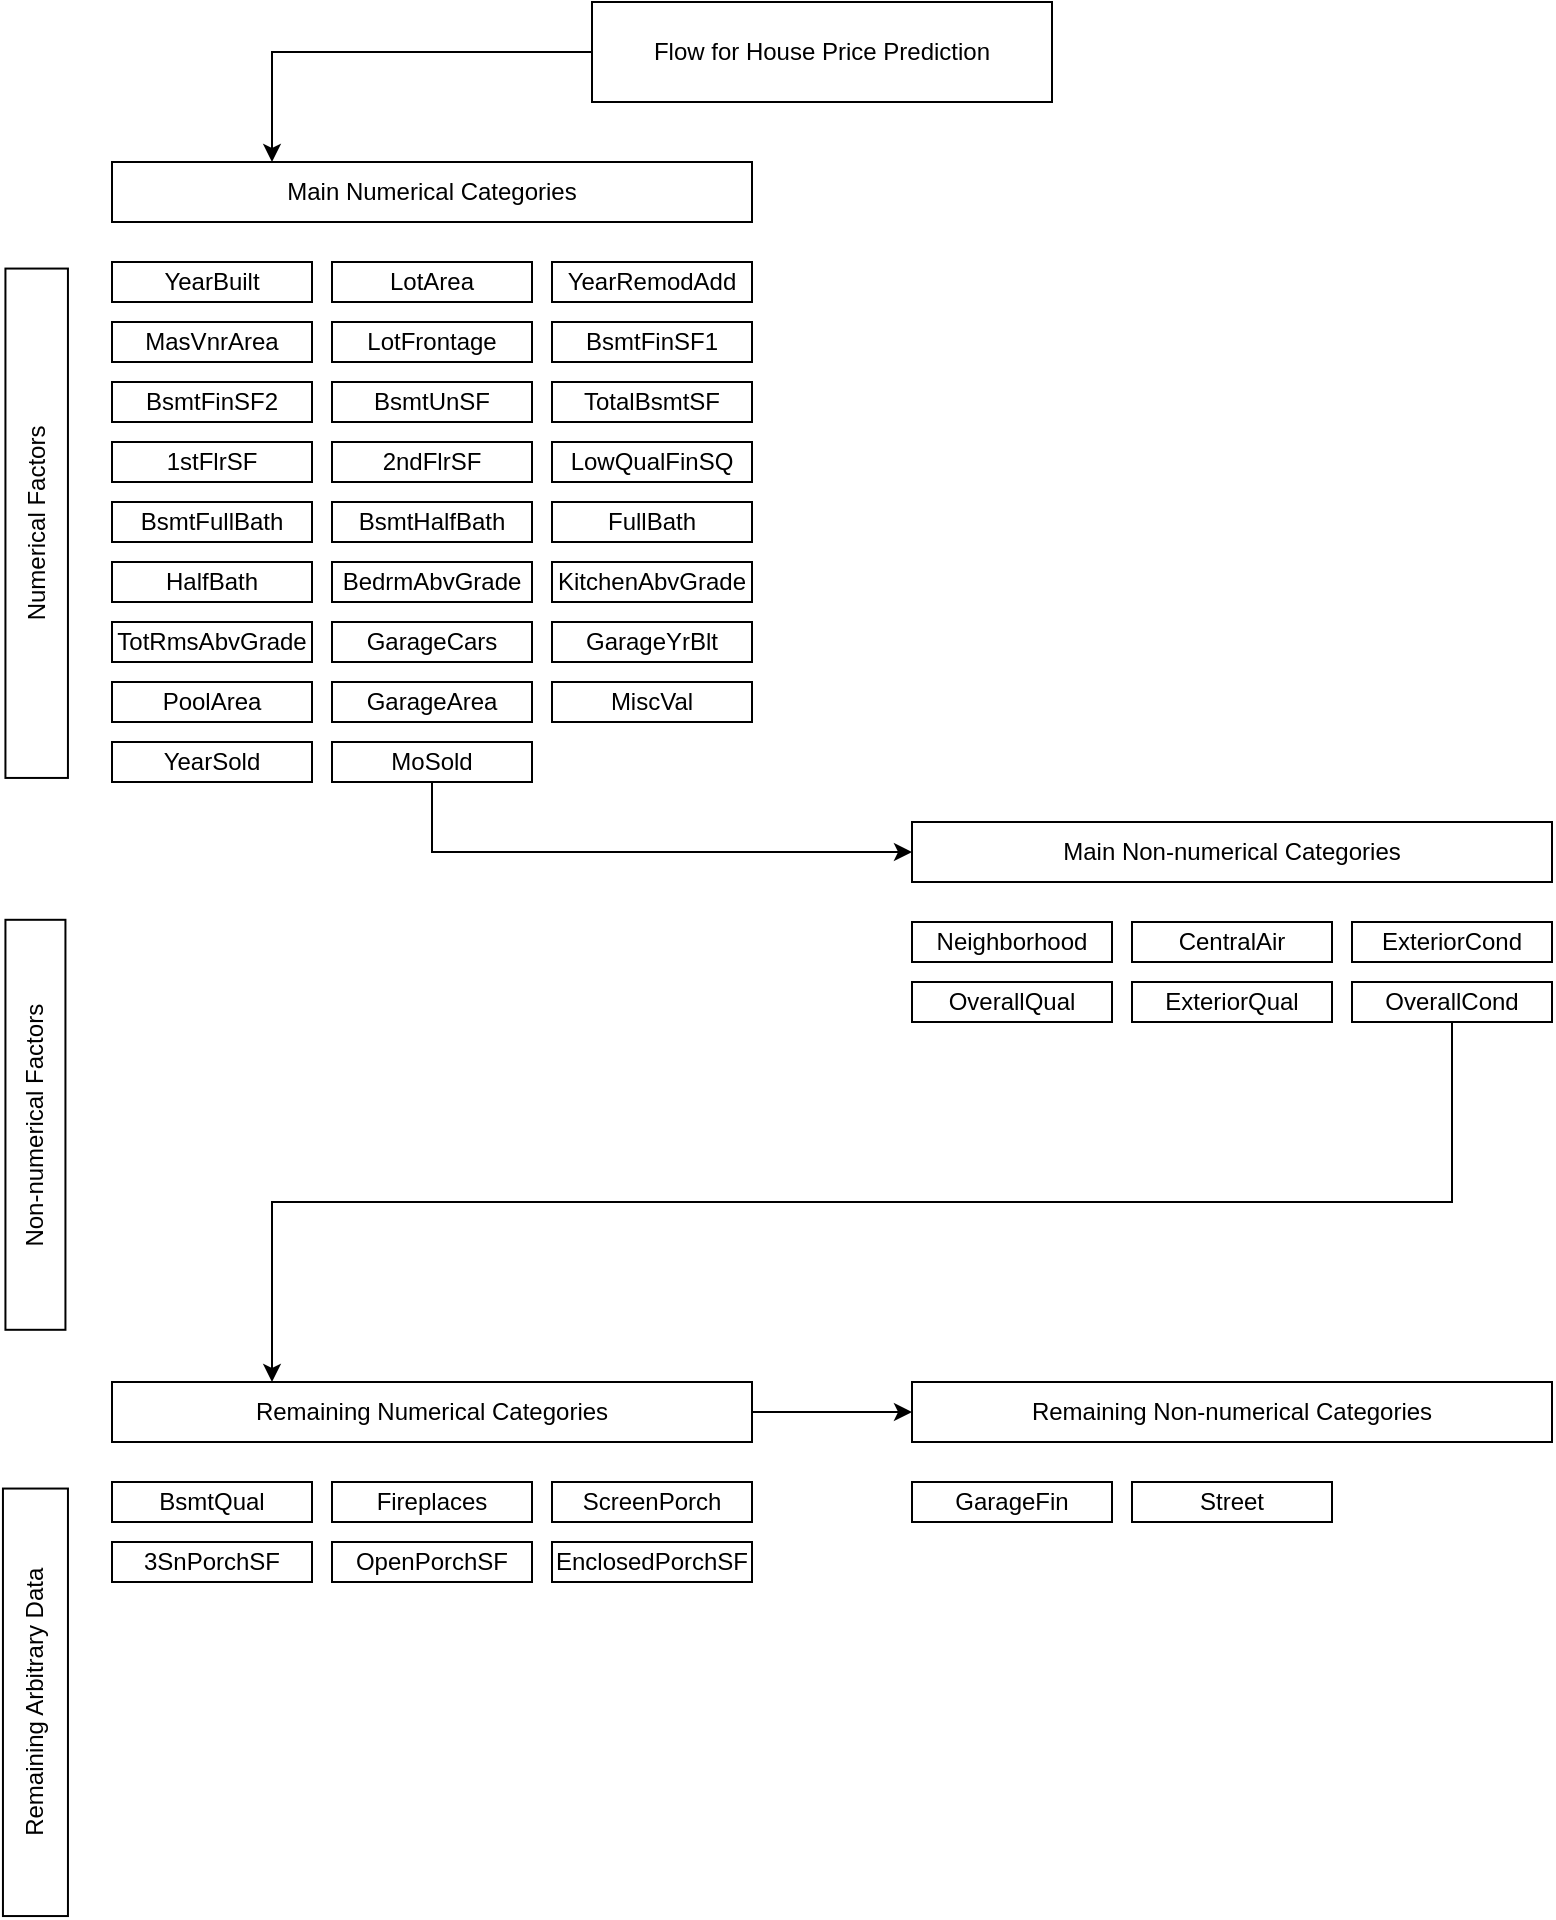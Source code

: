<mxfile version="13.6.5" type="github">
  <diagram id="4_OBXcebH9oap417anLf" name="Page-1">
    <mxGraphModel dx="1102" dy="559" grid="1" gridSize="10" guides="1" tooltips="1" connect="1" arrows="1" fold="1" page="1" pageScale="1" pageWidth="850" pageHeight="1100" math="0" shadow="0">
      <root>
        <mxCell id="0" />
        <mxCell id="1" parent="0" />
        <mxCell id="dYHDe6A7SgbdbC4Onkwx-19" style="edgeStyle=orthogonalEdgeStyle;rounded=0;orthogonalLoop=1;jettySize=auto;html=1;exitX=0;exitY=0.5;exitDx=0;exitDy=0;entryX=0.25;entryY=0;entryDx=0;entryDy=0;" edge="1" parent="1" source="MfwffEumjH992CMkD7e0-1" target="MfwffEumjH992CMkD7e0-4">
          <mxGeometry relative="1" as="geometry" />
        </mxCell>
        <mxCell id="MfwffEumjH992CMkD7e0-1" value="Flow for House Price Prediction" style="rounded=0;whiteSpace=wrap;html=1;" parent="1" vertex="1">
          <mxGeometry x="310" y="10" width="230" height="50" as="geometry" />
        </mxCell>
        <mxCell id="MfwffEumjH992CMkD7e0-4" value="&lt;div&gt;Main Numerical Categories&lt;/div&gt;" style="rounded=0;whiteSpace=wrap;html=1;" parent="1" vertex="1">
          <mxGeometry x="70" y="90" width="320" height="30" as="geometry" />
        </mxCell>
        <mxCell id="MfwffEumjH992CMkD7e0-7" value="&lt;div&gt;LotFrontage&lt;/div&gt;" style="rounded=0;whiteSpace=wrap;html=1;" parent="1" vertex="1">
          <mxGeometry x="180" y="170" width="100" height="20" as="geometry" />
        </mxCell>
        <mxCell id="MfwffEumjH992CMkD7e0-8" value="Numerical Factors" style="rounded=0;whiteSpace=wrap;html=1;rotation=-90;" parent="1" vertex="1">
          <mxGeometry x="-95" y="255" width="254.69" height="31.25" as="geometry" />
        </mxCell>
        <mxCell id="MfwffEumjH992CMkD7e0-9" value="&lt;div&gt;Non-numerical Factors&lt;br&gt;&lt;/div&gt;" style="rounded=0;whiteSpace=wrap;html=1;rotation=-90;" parent="1" vertex="1">
          <mxGeometry x="-70.78" y="556.4" width="205" height="30" as="geometry" />
        </mxCell>
        <mxCell id="MfwffEumjH992CMkD7e0-10" value="Remaining Arbitrary Data" style="rounded=0;whiteSpace=wrap;html=1;rotation=-90;" parent="1" vertex="1">
          <mxGeometry x="-75.15" y="843.9" width="213.75" height="32.5" as="geometry" />
        </mxCell>
        <mxCell id="MfwffEumjH992CMkD7e0-11" value="MasVnrArea" style="rounded=0;whiteSpace=wrap;html=1;" parent="1" vertex="1">
          <mxGeometry x="70" y="170" width="100" height="20" as="geometry" />
        </mxCell>
        <mxCell id="MfwffEumjH992CMkD7e0-12" value="BsmtQual" style="rounded=0;whiteSpace=wrap;html=1;" parent="1" vertex="1">
          <mxGeometry x="70" y="750" width="100" height="20" as="geometry" />
        </mxCell>
        <mxCell id="MfwffEumjH992CMkD7e0-13" value="BsmtFinSF1" style="rounded=0;whiteSpace=wrap;html=1;" parent="1" vertex="1">
          <mxGeometry x="290" y="170" width="100" height="20" as="geometry" />
        </mxCell>
        <mxCell id="MfwffEumjH992CMkD7e0-14" value="YearBuilt" style="rounded=0;whiteSpace=wrap;html=1;" parent="1" vertex="1">
          <mxGeometry x="70" y="140" width="100" height="20" as="geometry" />
        </mxCell>
        <mxCell id="MfwffEumjH992CMkD7e0-15" value="YearRemodAdd" style="rounded=0;whiteSpace=wrap;html=1;" parent="1" vertex="1">
          <mxGeometry x="290" y="140" width="100" height="20" as="geometry" />
        </mxCell>
        <mxCell id="MfwffEumjH992CMkD7e0-16" value="LotArea" style="rounded=0;whiteSpace=wrap;html=1;" parent="1" vertex="1">
          <mxGeometry x="180" y="140" width="100" height="20" as="geometry" />
        </mxCell>
        <mxCell id="MfwffEumjH992CMkD7e0-21" value="BsmtFinSF2" style="rounded=0;whiteSpace=wrap;html=1;" parent="1" vertex="1">
          <mxGeometry x="70" y="200" width="100" height="20" as="geometry" />
        </mxCell>
        <mxCell id="MfwffEumjH992CMkD7e0-22" value="BsmtFullBath" style="rounded=0;whiteSpace=wrap;html=1;" parent="1" vertex="1">
          <mxGeometry x="70" y="260" width="100" height="20" as="geometry" />
        </mxCell>
        <mxCell id="MfwffEumjH992CMkD7e0-23" value="BsmtHalfBath" style="rounded=0;whiteSpace=wrap;html=1;" parent="1" vertex="1">
          <mxGeometry x="180" y="260" width="100" height="20" as="geometry" />
        </mxCell>
        <mxCell id="MfwffEumjH992CMkD7e0-24" value="FullBath" style="rounded=0;whiteSpace=wrap;html=1;" parent="1" vertex="1">
          <mxGeometry x="290" y="260" width="100" height="20" as="geometry" />
        </mxCell>
        <mxCell id="MfwffEumjH992CMkD7e0-25" value="2ndFlrSF" style="rounded=0;whiteSpace=wrap;html=1;" parent="1" vertex="1">
          <mxGeometry x="180" y="230" width="100" height="20" as="geometry" />
        </mxCell>
        <mxCell id="MfwffEumjH992CMkD7e0-26" value="LowQualFinSQ" style="rounded=0;whiteSpace=wrap;html=1;" parent="1" vertex="1">
          <mxGeometry x="290" y="230" width="100" height="20" as="geometry" />
        </mxCell>
        <mxCell id="MfwffEumjH992CMkD7e0-27" value="BsmtUnSF" style="rounded=0;whiteSpace=wrap;html=1;" parent="1" vertex="1">
          <mxGeometry x="180" y="200" width="100" height="20" as="geometry" />
        </mxCell>
        <mxCell id="MfwffEumjH992CMkD7e0-28" value="TotalBsmtSF" style="rounded=0;whiteSpace=wrap;html=1;" parent="1" vertex="1">
          <mxGeometry x="290" y="200" width="100" height="20" as="geometry" />
        </mxCell>
        <mxCell id="MfwffEumjH992CMkD7e0-29" value="1stFlrSF" style="rounded=0;whiteSpace=wrap;html=1;" parent="1" vertex="1">
          <mxGeometry x="70" y="230" width="100" height="20" as="geometry" />
        </mxCell>
        <mxCell id="MfwffEumjH992CMkD7e0-31" value="HalfBath" style="rounded=0;whiteSpace=wrap;html=1;" parent="1" vertex="1">
          <mxGeometry x="70" y="290" width="100" height="20" as="geometry" />
        </mxCell>
        <mxCell id="MfwffEumjH992CMkD7e0-32" value="TotRmsAbvGrade" style="rounded=0;whiteSpace=wrap;html=1;" parent="1" vertex="1">
          <mxGeometry x="70" y="320" width="100" height="20" as="geometry" />
        </mxCell>
        <mxCell id="MfwffEumjH992CMkD7e0-33" value="GarageYrBlt" style="rounded=0;whiteSpace=wrap;html=1;" parent="1" vertex="1">
          <mxGeometry x="290" y="320" width="100" height="20" as="geometry" />
        </mxCell>
        <mxCell id="MfwffEumjH992CMkD7e0-34" value="Fireplaces" style="rounded=0;whiteSpace=wrap;html=1;" parent="1" vertex="1">
          <mxGeometry x="180" y="750" width="100" height="20" as="geometry" />
        </mxCell>
        <mxCell id="MfwffEumjH992CMkD7e0-35" value="KitchenAbvGrade" style="rounded=0;whiteSpace=wrap;html=1;" parent="1" vertex="1">
          <mxGeometry x="290" y="290" width="100" height="20" as="geometry" />
        </mxCell>
        <mxCell id="MfwffEumjH992CMkD7e0-36" value="BedrmAbvGrade" style="rounded=0;whiteSpace=wrap;html=1;" parent="1" vertex="1">
          <mxGeometry x="180" y="290" width="100" height="20" as="geometry" />
        </mxCell>
        <mxCell id="MfwffEumjH992CMkD7e0-37" value="GarageFin" style="rounded=0;whiteSpace=wrap;html=1;" parent="1" vertex="1">
          <mxGeometry x="470" y="750" width="100" height="20" as="geometry" />
        </mxCell>
        <mxCell id="MfwffEumjH992CMkD7e0-38" value="MiscVal" style="rounded=0;whiteSpace=wrap;html=1;" parent="1" vertex="1">
          <mxGeometry x="290" y="350" width="100" height="20" as="geometry" />
        </mxCell>
        <mxCell id="dYHDe6A7SgbdbC4Onkwx-10" style="edgeStyle=orthogonalEdgeStyle;rounded=0;orthogonalLoop=1;jettySize=auto;html=1;exitX=0.5;exitY=1;exitDx=0;exitDy=0;entryX=0;entryY=0.5;entryDx=0;entryDy=0;" edge="1" parent="1" source="MfwffEumjH992CMkD7e0-39" target="dYHDe6A7SgbdbC4Onkwx-7">
          <mxGeometry relative="1" as="geometry" />
        </mxCell>
        <mxCell id="MfwffEumjH992CMkD7e0-39" value="MoSold" style="rounded=0;whiteSpace=wrap;html=1;" parent="1" vertex="1">
          <mxGeometry x="180" y="380" width="100" height="20" as="geometry" />
        </mxCell>
        <mxCell id="MfwffEumjH992CMkD7e0-40" value="YearSold" style="rounded=0;whiteSpace=wrap;html=1;" parent="1" vertex="1">
          <mxGeometry x="70" y="380" width="100" height="20" as="geometry" />
        </mxCell>
        <mxCell id="MfwffEumjH992CMkD7e0-47" value="GarageCars" style="rounded=0;whiteSpace=wrap;html=1;" parent="1" vertex="1">
          <mxGeometry x="180" y="320" width="100" height="20" as="geometry" />
        </mxCell>
        <mxCell id="MfwffEumjH992CMkD7e0-48" value="GarageArea" style="rounded=0;whiteSpace=wrap;html=1;" parent="1" vertex="1">
          <mxGeometry x="180" y="350" width="100" height="20" as="geometry" />
        </mxCell>
        <mxCell id="MfwffEumjH992CMkD7e0-50" value="ScreenPorch" style="rounded=0;whiteSpace=wrap;html=1;" parent="1" vertex="1">
          <mxGeometry x="290" y="750" width="100" height="20" as="geometry" />
        </mxCell>
        <mxCell id="MfwffEumjH992CMkD7e0-51" value="PoolArea" style="rounded=0;whiteSpace=wrap;html=1;" parent="1" vertex="1">
          <mxGeometry x="70" y="350" width="100" height="20" as="geometry" />
        </mxCell>
        <mxCell id="MfwffEumjH992CMkD7e0-52" value="OpenPorchSF" style="rounded=0;whiteSpace=wrap;html=1;" parent="1" vertex="1">
          <mxGeometry x="180" y="780" width="100" height="20" as="geometry" />
        </mxCell>
        <mxCell id="MfwffEumjH992CMkD7e0-53" value="EnclosedPorchSF" style="rounded=0;whiteSpace=wrap;html=1;" parent="1" vertex="1">
          <mxGeometry x="290" y="780" width="100" height="20" as="geometry" />
        </mxCell>
        <mxCell id="MfwffEumjH992CMkD7e0-54" value="3SnPorchSF" style="rounded=0;whiteSpace=wrap;html=1;" parent="1" vertex="1">
          <mxGeometry x="70" y="780" width="100" height="20" as="geometry" />
        </mxCell>
        <mxCell id="dYHDe6A7SgbdbC4Onkwx-1" value="OverallQual" style="rounded=0;whiteSpace=wrap;html=1;" vertex="1" parent="1">
          <mxGeometry x="470" y="500" width="100" height="20" as="geometry" />
        </mxCell>
        <mxCell id="dYHDe6A7SgbdbC4Onkwx-15" style="edgeStyle=orthogonalEdgeStyle;rounded=0;orthogonalLoop=1;jettySize=auto;html=1;exitX=0.5;exitY=1;exitDx=0;exitDy=0;entryX=0.25;entryY=0;entryDx=0;entryDy=0;" edge="1" parent="1" source="dYHDe6A7SgbdbC4Onkwx-2" target="dYHDe6A7SgbdbC4Onkwx-13">
          <mxGeometry relative="1" as="geometry" />
        </mxCell>
        <mxCell id="dYHDe6A7SgbdbC4Onkwx-2" value="OverallCond" style="rounded=0;whiteSpace=wrap;html=1;" vertex="1" parent="1">
          <mxGeometry x="690" y="500" width="100" height="20" as="geometry" />
        </mxCell>
        <mxCell id="dYHDe6A7SgbdbC4Onkwx-3" value="Neighborhood" style="rounded=0;whiteSpace=wrap;html=1;" vertex="1" parent="1">
          <mxGeometry x="470" y="470" width="100" height="20" as="geometry" />
        </mxCell>
        <mxCell id="dYHDe6A7SgbdbC4Onkwx-4" value="ExteriorQual" style="rounded=0;whiteSpace=wrap;html=1;" vertex="1" parent="1">
          <mxGeometry x="580" y="500" width="100" height="20" as="geometry" />
        </mxCell>
        <mxCell id="dYHDe6A7SgbdbC4Onkwx-5" value="ExteriorCond" style="rounded=0;whiteSpace=wrap;html=1;" vertex="1" parent="1">
          <mxGeometry x="690" y="470" width="100" height="20" as="geometry" />
        </mxCell>
        <mxCell id="dYHDe6A7SgbdbC4Onkwx-6" value="CentralAir" style="rounded=0;whiteSpace=wrap;html=1;" vertex="1" parent="1">
          <mxGeometry x="580" y="470" width="100" height="20" as="geometry" />
        </mxCell>
        <mxCell id="dYHDe6A7SgbdbC4Onkwx-7" value="&lt;div&gt;Main Non-numerical Categories&lt;/div&gt;" style="rounded=0;whiteSpace=wrap;html=1;" vertex="1" parent="1">
          <mxGeometry x="470" y="420" width="320" height="30" as="geometry" />
        </mxCell>
        <mxCell id="dYHDe6A7SgbdbC4Onkwx-11" value="Street" style="rounded=0;whiteSpace=wrap;html=1;" vertex="1" parent="1">
          <mxGeometry x="580" y="750" width="100" height="20" as="geometry" />
        </mxCell>
        <mxCell id="dYHDe6A7SgbdbC4Onkwx-20" style="edgeStyle=orthogonalEdgeStyle;rounded=0;orthogonalLoop=1;jettySize=auto;html=1;exitX=1;exitY=0.5;exitDx=0;exitDy=0;entryX=0;entryY=0.5;entryDx=0;entryDy=0;" edge="1" parent="1" source="dYHDe6A7SgbdbC4Onkwx-13" target="dYHDe6A7SgbdbC4Onkwx-16">
          <mxGeometry relative="1" as="geometry" />
        </mxCell>
        <mxCell id="dYHDe6A7SgbdbC4Onkwx-13" value="&lt;div&gt;Remaining Numerical Categories&lt;/div&gt;" style="rounded=0;whiteSpace=wrap;html=1;" vertex="1" parent="1">
          <mxGeometry x="70" y="700" width="320" height="30" as="geometry" />
        </mxCell>
        <mxCell id="dYHDe6A7SgbdbC4Onkwx-16" value="&lt;div&gt;Remaining Non-numerical Categories&lt;/div&gt;" style="rounded=0;whiteSpace=wrap;html=1;" vertex="1" parent="1">
          <mxGeometry x="470" y="700" width="320" height="30" as="geometry" />
        </mxCell>
      </root>
    </mxGraphModel>
  </diagram>
</mxfile>
